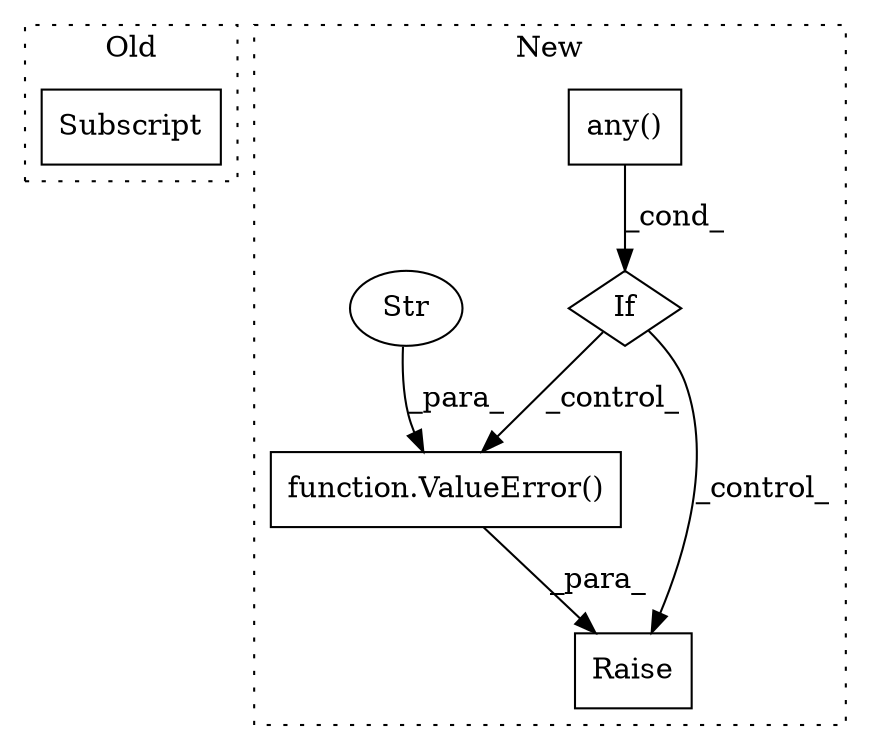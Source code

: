 digraph G {
subgraph cluster0 {
1 [label="Subscript" a="63" s="799,0" l="24,0" shape="box"];
label = "Old";
style="dotted";
}
subgraph cluster1 {
2 [label="any()" a="75" s="727,744" l="7,1" shape="box"];
3 [label="If" a="96" s="724" l="3" shape="diamond"];
4 [label="Raise" a="91" s="759" l="6" shape="box"];
5 [label="function.ValueError()" a="75" s="765,825" l="11,1" shape="box"];
6 [label="Str" a="66" s="776" l="49" shape="ellipse"];
label = "New";
style="dotted";
}
2 -> 3 [label="_cond_"];
3 -> 4 [label="_control_"];
3 -> 5 [label="_control_"];
5 -> 4 [label="_para_"];
6 -> 5 [label="_para_"];
}